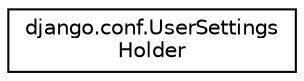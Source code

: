 digraph "Graphical Class Hierarchy"
{
 // LATEX_PDF_SIZE
  edge [fontname="Helvetica",fontsize="10",labelfontname="Helvetica",labelfontsize="10"];
  node [fontname="Helvetica",fontsize="10",shape=record];
  rankdir="LR";
  Node0 [label="django.conf.UserSettings\lHolder",height=0.2,width=0.4,color="black", fillcolor="white", style="filled",URL="$de/d99/classdjango_1_1conf_1_1_user_settings_holder.html",tooltip=" "];
}
